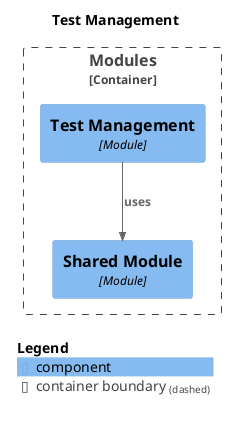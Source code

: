 @startuml
set separator none
title Test Management

top to bottom direction

!include <C4/C4>
!include <C4/C4_Context>
!include <C4/C4_Component>

Container_Boundary("Modules.Modules_boundary", "Modules", $tags="") {
  Component(Modules.Modules.SharedModule, "Shared Module", $techn="Module", $descr="", $tags="", $link="")
  Component(Modules.Modules.TestManagement, "Test Management", $techn="Module", $descr="", $tags="", $link="")
}

Rel(Modules.Modules.TestManagement, Modules.Modules.SharedModule, "uses", $techn="", $tags="", $link="")

SHOW_LEGEND(true)
@enduml